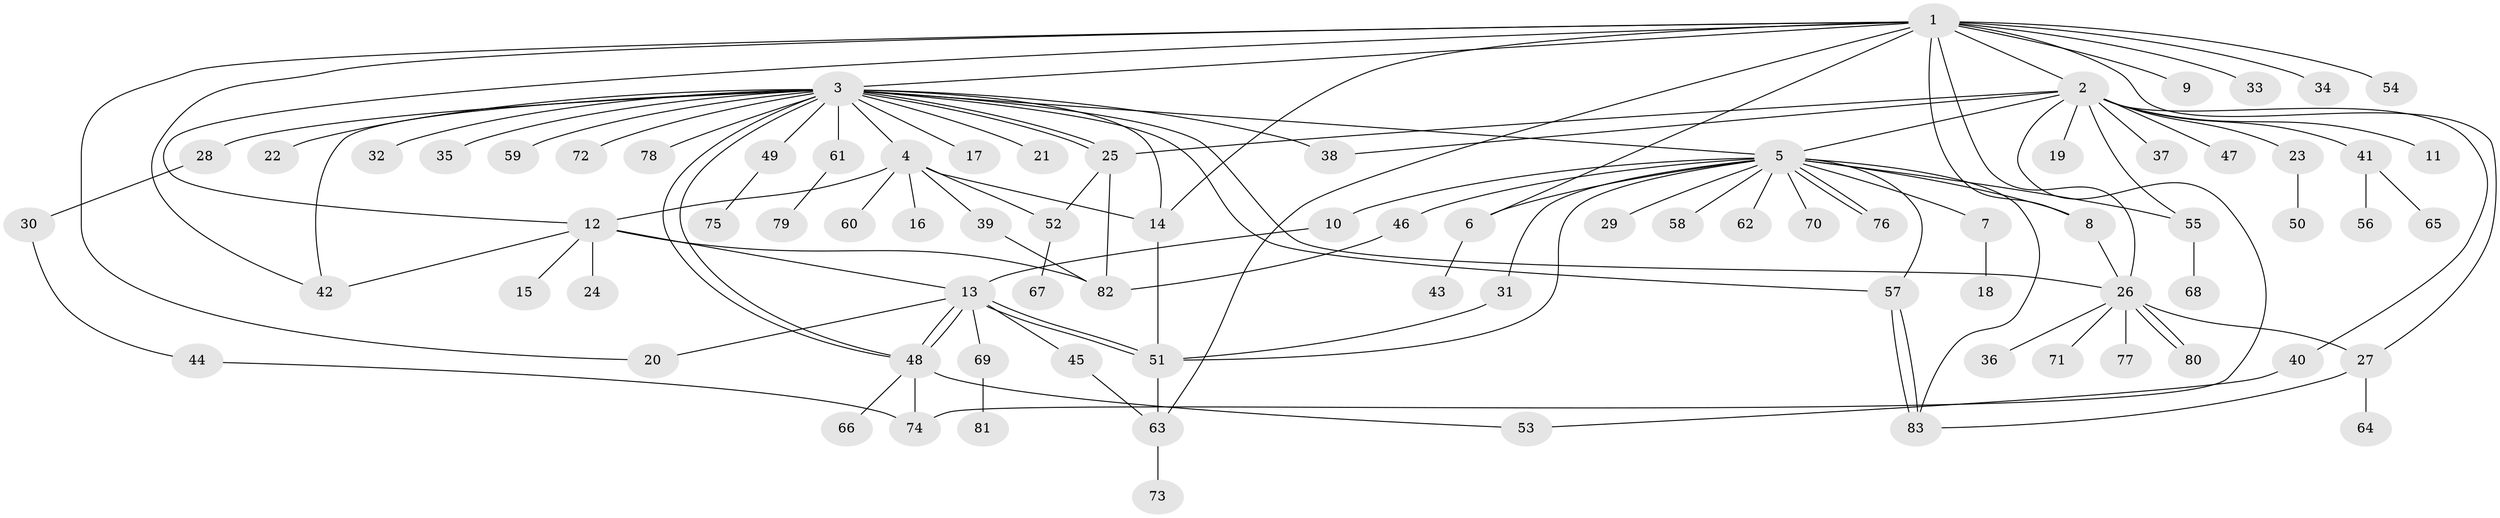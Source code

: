 // Generated by graph-tools (version 1.1) at 2025/35/03/09/25 02:35:43]
// undirected, 83 vertices, 121 edges
graph export_dot {
graph [start="1"]
  node [color=gray90,style=filled];
  1;
  2;
  3;
  4;
  5;
  6;
  7;
  8;
  9;
  10;
  11;
  12;
  13;
  14;
  15;
  16;
  17;
  18;
  19;
  20;
  21;
  22;
  23;
  24;
  25;
  26;
  27;
  28;
  29;
  30;
  31;
  32;
  33;
  34;
  35;
  36;
  37;
  38;
  39;
  40;
  41;
  42;
  43;
  44;
  45;
  46;
  47;
  48;
  49;
  50;
  51;
  52;
  53;
  54;
  55;
  56;
  57;
  58;
  59;
  60;
  61;
  62;
  63;
  64;
  65;
  66;
  67;
  68;
  69;
  70;
  71;
  72;
  73;
  74;
  75;
  76;
  77;
  78;
  79;
  80;
  81;
  82;
  83;
  1 -- 2;
  1 -- 3;
  1 -- 6;
  1 -- 8;
  1 -- 9;
  1 -- 12;
  1 -- 14;
  1 -- 20;
  1 -- 26;
  1 -- 27;
  1 -- 33;
  1 -- 34;
  1 -- 42;
  1 -- 54;
  1 -- 63;
  2 -- 5;
  2 -- 11;
  2 -- 19;
  2 -- 23;
  2 -- 25;
  2 -- 37;
  2 -- 38;
  2 -- 40;
  2 -- 41;
  2 -- 47;
  2 -- 55;
  2 -- 74;
  3 -- 4;
  3 -- 5;
  3 -- 14;
  3 -- 17;
  3 -- 21;
  3 -- 22;
  3 -- 25;
  3 -- 25;
  3 -- 26;
  3 -- 28;
  3 -- 32;
  3 -- 35;
  3 -- 38;
  3 -- 42;
  3 -- 48;
  3 -- 48;
  3 -- 49;
  3 -- 57;
  3 -- 59;
  3 -- 61;
  3 -- 72;
  3 -- 78;
  4 -- 12;
  4 -- 14;
  4 -- 16;
  4 -- 39;
  4 -- 52;
  4 -- 60;
  5 -- 6;
  5 -- 7;
  5 -- 8;
  5 -- 10;
  5 -- 29;
  5 -- 31;
  5 -- 46;
  5 -- 51;
  5 -- 55;
  5 -- 57;
  5 -- 58;
  5 -- 62;
  5 -- 70;
  5 -- 76;
  5 -- 76;
  5 -- 83;
  6 -- 43;
  7 -- 18;
  8 -- 26;
  10 -- 13;
  12 -- 13;
  12 -- 15;
  12 -- 24;
  12 -- 42;
  12 -- 82;
  13 -- 20;
  13 -- 45;
  13 -- 48;
  13 -- 48;
  13 -- 51;
  13 -- 51;
  13 -- 69;
  14 -- 51;
  23 -- 50;
  25 -- 52;
  25 -- 82;
  26 -- 27;
  26 -- 36;
  26 -- 71;
  26 -- 77;
  26 -- 80;
  26 -- 80;
  27 -- 64;
  27 -- 83;
  28 -- 30;
  30 -- 44;
  31 -- 51;
  39 -- 82;
  40 -- 53;
  41 -- 56;
  41 -- 65;
  44 -- 74;
  45 -- 63;
  46 -- 82;
  48 -- 53;
  48 -- 66;
  48 -- 74;
  49 -- 75;
  51 -- 63;
  52 -- 67;
  55 -- 68;
  57 -- 83;
  57 -- 83;
  61 -- 79;
  63 -- 73;
  69 -- 81;
}
